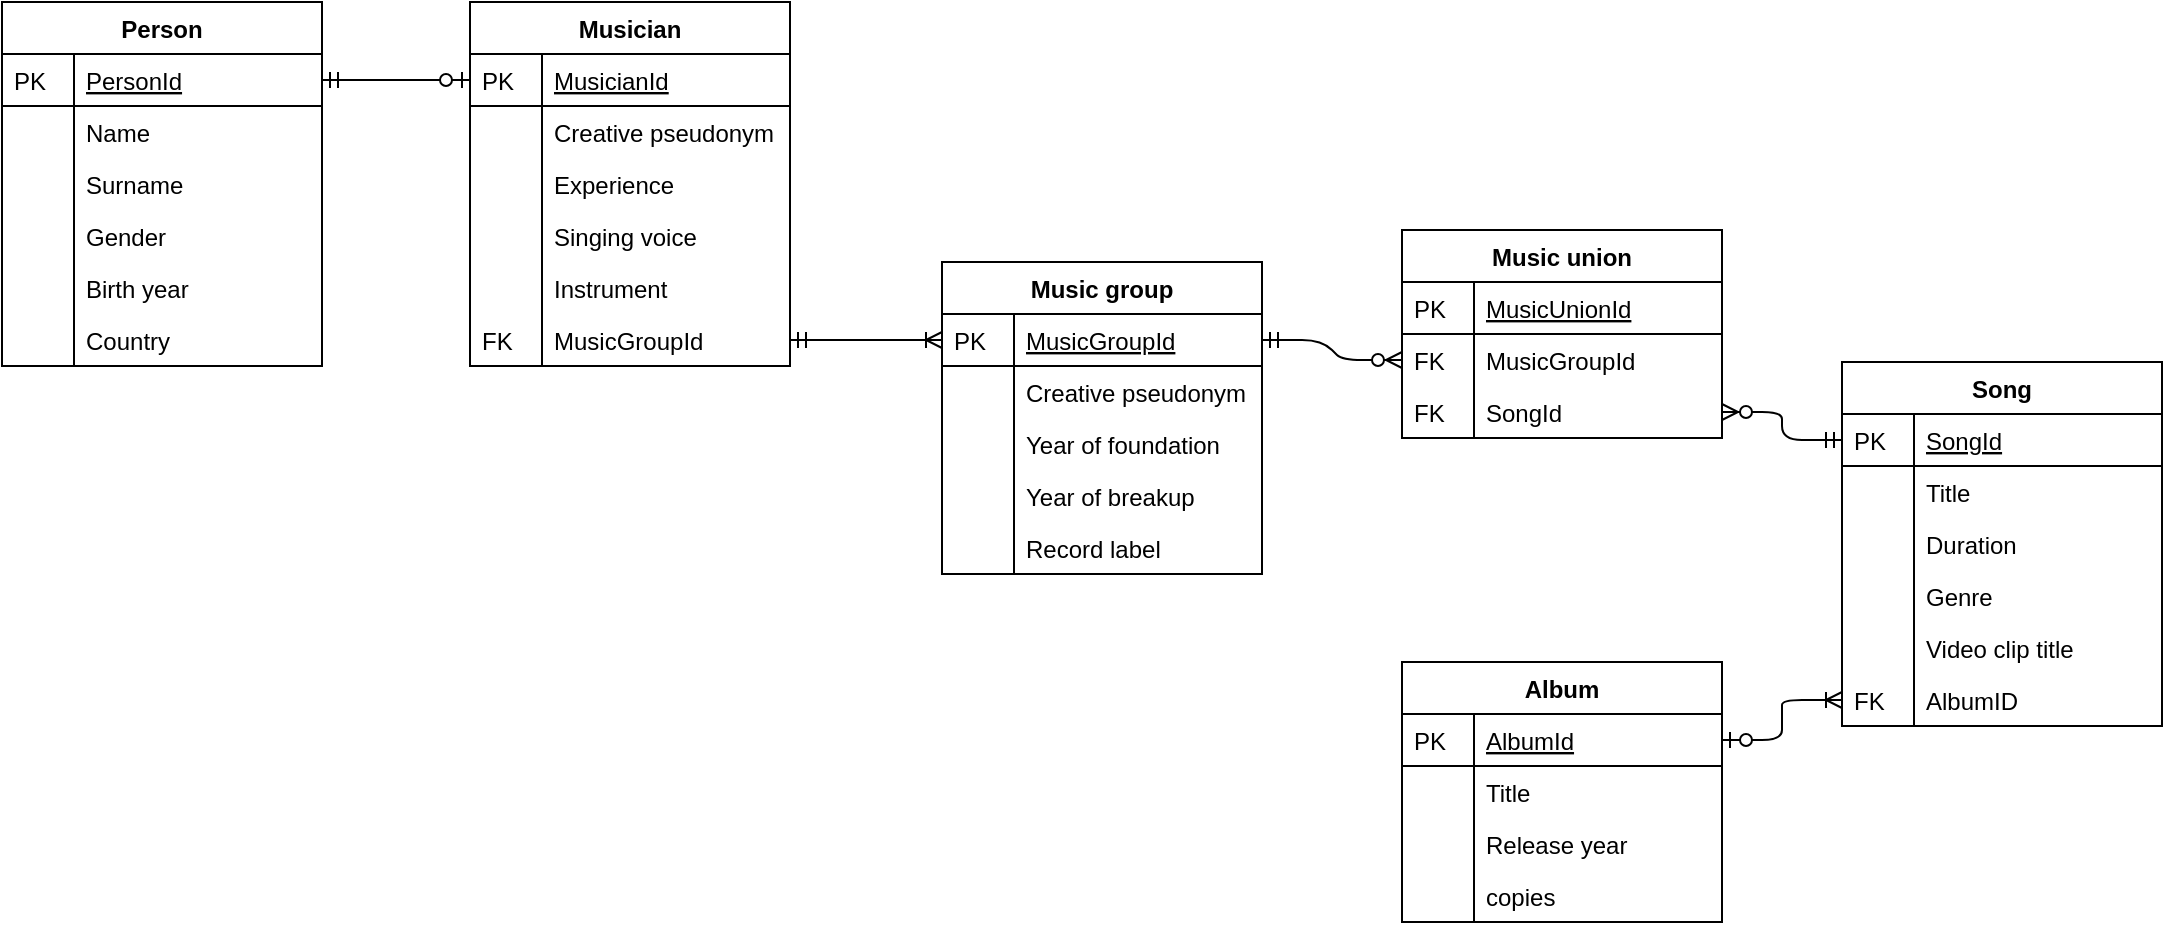 <mxfile version="13.0.3" type="device"><diagram id="C5RBs43oDa-KdzZeNtuy" name="Page-1"><mxGraphModel dx="1138" dy="680" grid="1" gridSize="10" guides="1" tooltips="1" connect="1" arrows="1" fold="1" page="1" pageScale="1" pageWidth="827" pageHeight="1169" math="0" shadow="0"><root><mxCell id="WIyWlLk6GJQsqaUBKTNV-0"/><mxCell id="WIyWlLk6GJQsqaUBKTNV-1" parent="WIyWlLk6GJQsqaUBKTNV-0"/><mxCell id="zkfFHV4jXpPFQw0GAbJ--51" value="Person" style="swimlane;fontStyle=1;childLayout=stackLayout;horizontal=1;startSize=26;horizontalStack=0;resizeParent=1;resizeLast=0;collapsible=1;marginBottom=0;rounded=0;shadow=0;strokeWidth=1;" parent="WIyWlLk6GJQsqaUBKTNV-1" vertex="1"><mxGeometry x="20" y="110" width="160" height="182" as="geometry"><mxRectangle x="20" y="80" width="160" height="26" as="alternateBounds"/></mxGeometry></mxCell><mxCell id="zkfFHV4jXpPFQw0GAbJ--52" value="PersonId" style="shape=partialRectangle;top=0;left=0;right=0;bottom=1;align=left;verticalAlign=top;fillColor=none;spacingLeft=40;spacingRight=4;overflow=hidden;rotatable=0;points=[[0,0.5],[1,0.5]];portConstraint=eastwest;dropTarget=0;rounded=0;shadow=0;strokeWidth=1;fontStyle=4" parent="zkfFHV4jXpPFQw0GAbJ--51" vertex="1"><mxGeometry y="26" width="160" height="26" as="geometry"/></mxCell><mxCell id="zkfFHV4jXpPFQw0GAbJ--53" value="PK" style="shape=partialRectangle;top=0;left=0;bottom=0;fillColor=none;align=left;verticalAlign=top;spacingLeft=4;spacingRight=4;overflow=hidden;rotatable=0;points=[];portConstraint=eastwest;part=1;" parent="zkfFHV4jXpPFQw0GAbJ--52" vertex="1" connectable="0"><mxGeometry width="36" height="26" as="geometry"/></mxCell><mxCell id="zkfFHV4jXpPFQw0GAbJ--54" value="Name" style="shape=partialRectangle;top=0;left=0;right=0;bottom=0;align=left;verticalAlign=top;fillColor=none;spacingLeft=40;spacingRight=4;overflow=hidden;rotatable=0;points=[[0,0.5],[1,0.5]];portConstraint=eastwest;dropTarget=0;rounded=0;shadow=0;strokeWidth=1;" parent="zkfFHV4jXpPFQw0GAbJ--51" vertex="1"><mxGeometry y="52" width="160" height="26" as="geometry"/></mxCell><mxCell id="zkfFHV4jXpPFQw0GAbJ--55" value="" style="shape=partialRectangle;top=0;left=0;bottom=0;fillColor=none;align=left;verticalAlign=top;spacingLeft=4;spacingRight=4;overflow=hidden;rotatable=0;points=[];portConstraint=eastwest;part=1;" parent="zkfFHV4jXpPFQw0GAbJ--54" vertex="1" connectable="0"><mxGeometry width="36" height="26" as="geometry"/></mxCell><mxCell id="uGA3OlZWL2ejDJgMd42N-17" value="Surname" style="shape=partialRectangle;top=0;left=0;right=0;bottom=0;align=left;verticalAlign=top;fillColor=none;spacingLeft=40;spacingRight=4;overflow=hidden;rotatable=0;points=[[0,0.5],[1,0.5]];portConstraint=eastwest;dropTarget=0;rounded=0;shadow=0;strokeWidth=1;" parent="zkfFHV4jXpPFQw0GAbJ--51" vertex="1"><mxGeometry y="78" width="160" height="26" as="geometry"/></mxCell><mxCell id="uGA3OlZWL2ejDJgMd42N-18" value="" style="shape=partialRectangle;top=0;left=0;bottom=0;fillColor=none;align=left;verticalAlign=top;spacingLeft=4;spacingRight=4;overflow=hidden;rotatable=0;points=[];portConstraint=eastwest;part=1;" parent="uGA3OlZWL2ejDJgMd42N-17" vertex="1" connectable="0"><mxGeometry width="36" height="26" as="geometry"/></mxCell><mxCell id="uGA3OlZWL2ejDJgMd42N-19" value="Gender" style="shape=partialRectangle;top=0;left=0;right=0;bottom=0;align=left;verticalAlign=top;fillColor=none;spacingLeft=40;spacingRight=4;overflow=hidden;rotatable=0;points=[[0,0.5],[1,0.5]];portConstraint=eastwest;dropTarget=0;rounded=0;shadow=0;strokeWidth=1;" parent="zkfFHV4jXpPFQw0GAbJ--51" vertex="1"><mxGeometry y="104" width="160" height="26" as="geometry"/></mxCell><mxCell id="uGA3OlZWL2ejDJgMd42N-20" value="" style="shape=partialRectangle;top=0;left=0;bottom=0;fillColor=none;align=left;verticalAlign=top;spacingLeft=4;spacingRight=4;overflow=hidden;rotatable=0;points=[];portConstraint=eastwest;part=1;" parent="uGA3OlZWL2ejDJgMd42N-19" vertex="1" connectable="0"><mxGeometry width="36" height="26" as="geometry"/></mxCell><mxCell id="uGA3OlZWL2ejDJgMd42N-21" value="Birth year" style="shape=partialRectangle;top=0;left=0;right=0;bottom=0;align=left;verticalAlign=top;fillColor=none;spacingLeft=40;spacingRight=4;overflow=hidden;rotatable=0;points=[[0,0.5],[1,0.5]];portConstraint=eastwest;dropTarget=0;rounded=0;shadow=0;strokeWidth=1;" parent="zkfFHV4jXpPFQw0GAbJ--51" vertex="1"><mxGeometry y="130" width="160" height="26" as="geometry"/></mxCell><mxCell id="uGA3OlZWL2ejDJgMd42N-22" value="" style="shape=partialRectangle;top=0;left=0;bottom=0;fillColor=none;align=left;verticalAlign=top;spacingLeft=4;spacingRight=4;overflow=hidden;rotatable=0;points=[];portConstraint=eastwest;part=1;" parent="uGA3OlZWL2ejDJgMd42N-21" vertex="1" connectable="0"><mxGeometry width="36" height="26" as="geometry"/></mxCell><mxCell id="uGA3OlZWL2ejDJgMd42N-23" value="Country" style="shape=partialRectangle;top=0;left=0;right=0;bottom=0;align=left;verticalAlign=top;fillColor=none;spacingLeft=40;spacingRight=4;overflow=hidden;rotatable=0;points=[[0,0.5],[1,0.5]];portConstraint=eastwest;dropTarget=0;rounded=0;shadow=0;strokeWidth=1;" parent="zkfFHV4jXpPFQw0GAbJ--51" vertex="1"><mxGeometry y="156" width="160" height="26" as="geometry"/></mxCell><mxCell id="uGA3OlZWL2ejDJgMd42N-24" value="" style="shape=partialRectangle;top=0;left=0;bottom=0;fillColor=none;align=left;verticalAlign=top;spacingLeft=4;spacingRight=4;overflow=hidden;rotatable=0;points=[];portConstraint=eastwest;part=1;" parent="uGA3OlZWL2ejDJgMd42N-23" vertex="1" connectable="0"><mxGeometry width="36" height="26" as="geometry"/></mxCell><mxCell id="iMLripNdl0vQBGe7_HyV-18" value="" style="edgeStyle=entityRelationEdgeStyle;fontSize=12;html=1;endArrow=ERzeroToOne;startArrow=ERmandOne;exitX=1;exitY=0.5;exitDx=0;exitDy=0;entryX=0;entryY=0.5;entryDx=0;entryDy=0;" edge="1" parent="WIyWlLk6GJQsqaUBKTNV-1" source="zkfFHV4jXpPFQw0GAbJ--52" target="uGA3OlZWL2ejDJgMd42N-26"><mxGeometry width="100" height="100" relative="1" as="geometry"><mxPoint x="480" y="340" as="sourcePoint"/><mxPoint x="580" y="240" as="targetPoint"/></mxGeometry></mxCell><mxCell id="uGA3OlZWL2ejDJgMd42N-25" value="Musician" style="swimlane;fontStyle=1;childLayout=stackLayout;horizontal=1;startSize=26;horizontalStack=0;resizeParent=1;resizeLast=0;collapsible=1;marginBottom=0;rounded=0;shadow=0;strokeWidth=1;" parent="WIyWlLk6GJQsqaUBKTNV-1" vertex="1"><mxGeometry x="254" y="110" width="160" height="182" as="geometry"><mxRectangle x="20" y="80" width="160" height="26" as="alternateBounds"/></mxGeometry></mxCell><mxCell id="uGA3OlZWL2ejDJgMd42N-26" value="MusicianId" style="shape=partialRectangle;top=0;left=0;right=0;bottom=1;align=left;verticalAlign=top;fillColor=none;spacingLeft=40;spacingRight=4;overflow=hidden;rotatable=0;points=[[0,0.5],[1,0.5]];portConstraint=eastwest;dropTarget=0;rounded=0;shadow=0;strokeWidth=1;fontStyle=4" parent="uGA3OlZWL2ejDJgMd42N-25" vertex="1"><mxGeometry y="26" width="160" height="26" as="geometry"/></mxCell><mxCell id="uGA3OlZWL2ejDJgMd42N-27" value="PK" style="shape=partialRectangle;top=0;left=0;bottom=0;fillColor=none;align=left;verticalAlign=top;spacingLeft=4;spacingRight=4;overflow=hidden;rotatable=0;points=[];portConstraint=eastwest;part=1;" parent="uGA3OlZWL2ejDJgMd42N-26" vertex="1" connectable="0"><mxGeometry width="36" height="26" as="geometry"/></mxCell><mxCell id="uGA3OlZWL2ejDJgMd42N-28" value="Creative pseudonym" style="shape=partialRectangle;top=0;left=0;right=0;bottom=0;align=left;verticalAlign=top;fillColor=none;spacingLeft=40;spacingRight=4;overflow=hidden;rotatable=0;points=[[0,0.5],[1,0.5]];portConstraint=eastwest;dropTarget=0;rounded=0;shadow=0;strokeWidth=1;" parent="uGA3OlZWL2ejDJgMd42N-25" vertex="1"><mxGeometry y="52" width="160" height="26" as="geometry"/></mxCell><mxCell id="uGA3OlZWL2ejDJgMd42N-29" value="" style="shape=partialRectangle;top=0;left=0;bottom=0;fillColor=none;align=left;verticalAlign=top;spacingLeft=4;spacingRight=4;overflow=hidden;rotatable=0;points=[];portConstraint=eastwest;part=1;" parent="uGA3OlZWL2ejDJgMd42N-28" vertex="1" connectable="0"><mxGeometry width="36" height="26" as="geometry"/></mxCell><mxCell id="uGA3OlZWL2ejDJgMd42N-30" value="Experience" style="shape=partialRectangle;top=0;left=0;right=0;bottom=0;align=left;verticalAlign=top;fillColor=none;spacingLeft=40;spacingRight=4;overflow=hidden;rotatable=0;points=[[0,0.5],[1,0.5]];portConstraint=eastwest;dropTarget=0;rounded=0;shadow=0;strokeWidth=1;" parent="uGA3OlZWL2ejDJgMd42N-25" vertex="1"><mxGeometry y="78" width="160" height="26" as="geometry"/></mxCell><mxCell id="uGA3OlZWL2ejDJgMd42N-31" value="" style="shape=partialRectangle;top=0;left=0;bottom=0;fillColor=none;align=left;verticalAlign=top;spacingLeft=4;spacingRight=4;overflow=hidden;rotatable=0;points=[];portConstraint=eastwest;part=1;" parent="uGA3OlZWL2ejDJgMd42N-30" vertex="1" connectable="0"><mxGeometry width="36" height="26" as="geometry"/></mxCell><mxCell id="uGA3OlZWL2ejDJgMd42N-32" value="Singing voice" style="shape=partialRectangle;top=0;left=0;right=0;bottom=0;align=left;verticalAlign=top;fillColor=none;spacingLeft=40;spacingRight=4;overflow=hidden;rotatable=0;points=[[0,0.5],[1,0.5]];portConstraint=eastwest;dropTarget=0;rounded=0;shadow=0;strokeWidth=1;" parent="uGA3OlZWL2ejDJgMd42N-25" vertex="1"><mxGeometry y="104" width="160" height="26" as="geometry"/></mxCell><mxCell id="uGA3OlZWL2ejDJgMd42N-33" value="" style="shape=partialRectangle;top=0;left=0;bottom=0;fillColor=none;align=left;verticalAlign=top;spacingLeft=4;spacingRight=4;overflow=hidden;rotatable=0;points=[];portConstraint=eastwest;part=1;" parent="uGA3OlZWL2ejDJgMd42N-32" vertex="1" connectable="0"><mxGeometry width="36" height="26" as="geometry"/></mxCell><mxCell id="uGA3OlZWL2ejDJgMd42N-34" value="Instrument" style="shape=partialRectangle;top=0;left=0;right=0;bottom=0;align=left;verticalAlign=top;fillColor=none;spacingLeft=40;spacingRight=4;overflow=hidden;rotatable=0;points=[[0,0.5],[1,0.5]];portConstraint=eastwest;dropTarget=0;rounded=0;shadow=0;strokeWidth=1;" parent="uGA3OlZWL2ejDJgMd42N-25" vertex="1"><mxGeometry y="130" width="160" height="26" as="geometry"/></mxCell><mxCell id="uGA3OlZWL2ejDJgMd42N-35" value="" style="shape=partialRectangle;top=0;left=0;bottom=0;fillColor=none;align=left;verticalAlign=top;spacingLeft=4;spacingRight=4;overflow=hidden;rotatable=0;points=[];portConstraint=eastwest;part=1;" parent="uGA3OlZWL2ejDJgMd42N-34" vertex="1" connectable="0"><mxGeometry width="36" height="26" as="geometry"/></mxCell><mxCell id="uGA3OlZWL2ejDJgMd42N-36" value="MusicGroupId" style="shape=partialRectangle;top=0;left=0;right=0;bottom=0;align=left;verticalAlign=top;fillColor=none;spacingLeft=40;spacingRight=4;overflow=hidden;rotatable=0;points=[[0,0.5],[1,0.5]];portConstraint=eastwest;dropTarget=0;rounded=0;shadow=0;strokeWidth=1;" parent="uGA3OlZWL2ejDJgMd42N-25" vertex="1"><mxGeometry y="156" width="160" height="26" as="geometry"/></mxCell><mxCell id="uGA3OlZWL2ejDJgMd42N-37" value="FK" style="shape=partialRectangle;top=0;left=0;bottom=0;fillColor=none;align=left;verticalAlign=top;spacingLeft=4;spacingRight=4;overflow=hidden;rotatable=0;points=[];portConstraint=eastwest;part=1;" parent="uGA3OlZWL2ejDJgMd42N-36" vertex="1" connectable="0"><mxGeometry width="36" height="26" as="geometry"/></mxCell><mxCell id="iMLripNdl0vQBGe7_HyV-21" value="" style="edgeStyle=entityRelationEdgeStyle;fontSize=12;html=1;endArrow=ERzeroToMany;startArrow=ERmandOne;exitX=1;exitY=0.5;exitDx=0;exitDy=0;entryX=0;entryY=0.5;entryDx=0;entryDy=0;" edge="1" parent="WIyWlLk6GJQsqaUBKTNV-1" source="uGA3OlZWL2ejDJgMd42N-13" target="iMLripNdl0vQBGe7_HyV-5"><mxGeometry width="100" height="100" relative="1" as="geometry"><mxPoint x="620" y="340" as="sourcePoint"/><mxPoint x="720" y="240" as="targetPoint"/></mxGeometry></mxCell><mxCell id="uGA3OlZWL2ejDJgMd42N-12" value="Music group" style="swimlane;fontStyle=1;childLayout=stackLayout;horizontal=1;startSize=26;horizontalStack=0;resizeParent=1;resizeLast=0;collapsible=1;marginBottom=0;rounded=0;shadow=0;strokeWidth=1;" parent="WIyWlLk6GJQsqaUBKTNV-1" vertex="1"><mxGeometry x="490" y="240" width="160" height="156" as="geometry"><mxRectangle x="20" y="80" width="160" height="26" as="alternateBounds"/></mxGeometry></mxCell><mxCell id="uGA3OlZWL2ejDJgMd42N-13" value="MusicGroupId" style="shape=partialRectangle;top=0;left=0;right=0;bottom=1;align=left;verticalAlign=top;fillColor=none;spacingLeft=40;spacingRight=4;overflow=hidden;rotatable=0;points=[[0,0.5],[1,0.5]];portConstraint=eastwest;dropTarget=0;rounded=0;shadow=0;strokeWidth=1;fontStyle=4" parent="uGA3OlZWL2ejDJgMd42N-12" vertex="1"><mxGeometry y="26" width="160" height="26" as="geometry"/></mxCell><mxCell id="uGA3OlZWL2ejDJgMd42N-14" value="PK" style="shape=partialRectangle;top=0;left=0;bottom=0;fillColor=none;align=left;verticalAlign=top;spacingLeft=4;spacingRight=4;overflow=hidden;rotatable=0;points=[];portConstraint=eastwest;part=1;" parent="uGA3OlZWL2ejDJgMd42N-13" vertex="1" connectable="0"><mxGeometry width="36" height="26" as="geometry"/></mxCell><mxCell id="uGA3OlZWL2ejDJgMd42N-15" value="Creative pseudonym" style="shape=partialRectangle;top=0;left=0;right=0;bottom=0;align=left;verticalAlign=top;fillColor=none;spacingLeft=40;spacingRight=4;overflow=hidden;rotatable=0;points=[[0,0.5],[1,0.5]];portConstraint=eastwest;dropTarget=0;rounded=0;shadow=0;strokeWidth=1;" parent="uGA3OlZWL2ejDJgMd42N-12" vertex="1"><mxGeometry y="52" width="160" height="26" as="geometry"/></mxCell><mxCell id="uGA3OlZWL2ejDJgMd42N-16" value="" style="shape=partialRectangle;top=0;left=0;bottom=0;fillColor=none;align=left;verticalAlign=top;spacingLeft=4;spacingRight=4;overflow=hidden;rotatable=0;points=[];portConstraint=eastwest;part=1;" parent="uGA3OlZWL2ejDJgMd42N-15" vertex="1" connectable="0"><mxGeometry width="36" height="26" as="geometry"/></mxCell><mxCell id="uGA3OlZWL2ejDJgMd42N-73" value="Year of foundation" style="shape=partialRectangle;top=0;left=0;right=0;bottom=0;align=left;verticalAlign=top;fillColor=none;spacingLeft=40;spacingRight=4;overflow=hidden;rotatable=0;points=[[0,0.5],[1,0.5]];portConstraint=eastwest;dropTarget=0;rounded=0;shadow=0;strokeWidth=1;" parent="uGA3OlZWL2ejDJgMd42N-12" vertex="1"><mxGeometry y="78" width="160" height="26" as="geometry"/></mxCell><mxCell id="uGA3OlZWL2ejDJgMd42N-74" value="" style="shape=partialRectangle;top=0;left=0;bottom=0;fillColor=none;align=left;verticalAlign=top;spacingLeft=4;spacingRight=4;overflow=hidden;rotatable=0;points=[];portConstraint=eastwest;part=1;" parent="uGA3OlZWL2ejDJgMd42N-73" vertex="1" connectable="0"><mxGeometry width="36" height="26" as="geometry"/></mxCell><mxCell id="uGA3OlZWL2ejDJgMd42N-75" value="Year of breakup" style="shape=partialRectangle;top=0;left=0;right=0;bottom=0;align=left;verticalAlign=top;fillColor=none;spacingLeft=40;spacingRight=4;overflow=hidden;rotatable=0;points=[[0,0.5],[1,0.5]];portConstraint=eastwest;dropTarget=0;rounded=0;shadow=0;strokeWidth=1;" parent="uGA3OlZWL2ejDJgMd42N-12" vertex="1"><mxGeometry y="104" width="160" height="26" as="geometry"/></mxCell><mxCell id="uGA3OlZWL2ejDJgMd42N-76" value="" style="shape=partialRectangle;top=0;left=0;bottom=0;fillColor=none;align=left;verticalAlign=top;spacingLeft=4;spacingRight=4;overflow=hidden;rotatable=0;points=[];portConstraint=eastwest;part=1;" parent="uGA3OlZWL2ejDJgMd42N-75" vertex="1" connectable="0"><mxGeometry width="36" height="26" as="geometry"/></mxCell><mxCell id="uGA3OlZWL2ejDJgMd42N-77" value="Record label" style="shape=partialRectangle;top=0;left=0;right=0;bottom=0;align=left;verticalAlign=top;fillColor=none;spacingLeft=40;spacingRight=4;overflow=hidden;rotatable=0;points=[[0,0.5],[1,0.5]];portConstraint=eastwest;dropTarget=0;rounded=0;shadow=0;strokeWidth=1;" parent="uGA3OlZWL2ejDJgMd42N-12" vertex="1"><mxGeometry y="130" width="160" height="26" as="geometry"/></mxCell><mxCell id="uGA3OlZWL2ejDJgMd42N-78" value="" style="shape=partialRectangle;top=0;left=0;bottom=0;fillColor=none;align=left;verticalAlign=top;spacingLeft=4;spacingRight=4;overflow=hidden;rotatable=0;points=[];portConstraint=eastwest;part=1;" parent="uGA3OlZWL2ejDJgMd42N-77" vertex="1" connectable="0"><mxGeometry width="36" height="26" as="geometry"/></mxCell><mxCell id="iMLripNdl0vQBGe7_HyV-0" value="Music union" style="swimlane;fontStyle=1;childLayout=stackLayout;horizontal=1;startSize=26;horizontalStack=0;resizeParent=1;resizeLast=0;collapsible=1;marginBottom=0;rounded=0;shadow=0;strokeWidth=1;" vertex="1" parent="WIyWlLk6GJQsqaUBKTNV-1"><mxGeometry x="720" y="224" width="160" height="104" as="geometry"><mxRectangle x="20" y="80" width="160" height="26" as="alternateBounds"/></mxGeometry></mxCell><mxCell id="iMLripNdl0vQBGe7_HyV-1" value="MusicUnionId" style="shape=partialRectangle;top=0;left=0;right=0;bottom=1;align=left;verticalAlign=top;fillColor=none;spacingLeft=40;spacingRight=4;overflow=hidden;rotatable=0;points=[[0,0.5],[1,0.5]];portConstraint=eastwest;dropTarget=0;rounded=0;shadow=0;strokeWidth=1;fontStyle=4" vertex="1" parent="iMLripNdl0vQBGe7_HyV-0"><mxGeometry y="26" width="160" height="26" as="geometry"/></mxCell><mxCell id="iMLripNdl0vQBGe7_HyV-2" value="PK" style="shape=partialRectangle;top=0;left=0;bottom=0;fillColor=none;align=left;verticalAlign=top;spacingLeft=4;spacingRight=4;overflow=hidden;rotatable=0;points=[];portConstraint=eastwest;part=1;" vertex="1" connectable="0" parent="iMLripNdl0vQBGe7_HyV-1"><mxGeometry width="36" height="26" as="geometry"/></mxCell><mxCell id="iMLripNdl0vQBGe7_HyV-5" value="MusicGroupId" style="shape=partialRectangle;top=0;left=0;right=0;bottom=0;align=left;verticalAlign=top;fillColor=none;spacingLeft=40;spacingRight=4;overflow=hidden;rotatable=0;points=[[0,0.5],[1,0.5]];portConstraint=eastwest;dropTarget=0;rounded=0;shadow=0;strokeWidth=1;" vertex="1" parent="iMLripNdl0vQBGe7_HyV-0"><mxGeometry y="52" width="160" height="26" as="geometry"/></mxCell><mxCell id="iMLripNdl0vQBGe7_HyV-6" value="FK" style="shape=partialRectangle;top=0;left=0;bottom=0;fillColor=none;align=left;verticalAlign=top;spacingLeft=4;spacingRight=4;overflow=hidden;rotatable=0;points=[];portConstraint=eastwest;part=1;" vertex="1" connectable="0" parent="iMLripNdl0vQBGe7_HyV-5"><mxGeometry width="36" height="26" as="geometry"/></mxCell><mxCell id="iMLripNdl0vQBGe7_HyV-7" value="SongId" style="shape=partialRectangle;top=0;left=0;right=0;bottom=0;align=left;verticalAlign=top;fillColor=none;spacingLeft=40;spacingRight=4;overflow=hidden;rotatable=0;points=[[0,0.5],[1,0.5]];portConstraint=eastwest;dropTarget=0;rounded=0;shadow=0;strokeWidth=1;" vertex="1" parent="iMLripNdl0vQBGe7_HyV-0"><mxGeometry y="78" width="160" height="26" as="geometry"/></mxCell><mxCell id="iMLripNdl0vQBGe7_HyV-8" value="FK" style="shape=partialRectangle;top=0;left=0;bottom=0;fillColor=none;align=left;verticalAlign=top;spacingLeft=4;spacingRight=4;overflow=hidden;rotatable=0;points=[];portConstraint=eastwest;part=1;" vertex="1" connectable="0" parent="iMLripNdl0vQBGe7_HyV-7"><mxGeometry width="36" height="26" as="geometry"/></mxCell><mxCell id="iMLripNdl0vQBGe7_HyV-24" value="" style="edgeStyle=entityRelationEdgeStyle;fontSize=12;html=1;endArrow=ERoneToMany;startArrow=ERzeroToOne;exitX=1;exitY=0.5;exitDx=0;exitDy=0;entryX=0;entryY=0.5;entryDx=0;entryDy=0;" edge="1" parent="WIyWlLk6GJQsqaUBKTNV-1" source="uGA3OlZWL2ejDJgMd42N-3" target="uGA3OlZWL2ejDJgMd42N-51"><mxGeometry width="100" height="100" relative="1" as="geometry"><mxPoint x="570" y="350" as="sourcePoint"/><mxPoint x="670" y="250" as="targetPoint"/></mxGeometry></mxCell><mxCell id="uGA3OlZWL2ejDJgMd42N-2" value="Album" style="swimlane;fontStyle=1;childLayout=stackLayout;horizontal=1;startSize=26;horizontalStack=0;resizeParent=1;resizeLast=0;collapsible=1;marginBottom=0;rounded=0;shadow=0;strokeWidth=1;" parent="WIyWlLk6GJQsqaUBKTNV-1" vertex="1"><mxGeometry x="720" y="440" width="160" height="130" as="geometry"><mxRectangle x="20" y="80" width="160" height="26" as="alternateBounds"/></mxGeometry></mxCell><mxCell id="uGA3OlZWL2ejDJgMd42N-3" value="AlbumId" style="shape=partialRectangle;top=0;left=0;right=0;bottom=1;align=left;verticalAlign=top;fillColor=none;spacingLeft=40;spacingRight=4;overflow=hidden;rotatable=0;points=[[0,0.5],[1,0.5]];portConstraint=eastwest;dropTarget=0;rounded=0;shadow=0;strokeWidth=1;fontStyle=4" parent="uGA3OlZWL2ejDJgMd42N-2" vertex="1"><mxGeometry y="26" width="160" height="26" as="geometry"/></mxCell><mxCell id="uGA3OlZWL2ejDJgMd42N-4" value="PK" style="shape=partialRectangle;top=0;left=0;bottom=0;fillColor=none;align=left;verticalAlign=top;spacingLeft=4;spacingRight=4;overflow=hidden;rotatable=0;points=[];portConstraint=eastwest;part=1;" parent="uGA3OlZWL2ejDJgMd42N-3" vertex="1" connectable="0"><mxGeometry width="36" height="26" as="geometry"/></mxCell><mxCell id="uGA3OlZWL2ejDJgMd42N-5" value="Title" style="shape=partialRectangle;top=0;left=0;right=0;bottom=0;align=left;verticalAlign=top;fillColor=none;spacingLeft=40;spacingRight=4;overflow=hidden;rotatable=0;points=[[0,0.5],[1,0.5]];portConstraint=eastwest;dropTarget=0;rounded=0;shadow=0;strokeWidth=1;" parent="uGA3OlZWL2ejDJgMd42N-2" vertex="1"><mxGeometry y="52" width="160" height="26" as="geometry"/></mxCell><mxCell id="uGA3OlZWL2ejDJgMd42N-6" value="" style="shape=partialRectangle;top=0;left=0;bottom=0;fillColor=none;align=left;verticalAlign=top;spacingLeft=4;spacingRight=4;overflow=hidden;rotatable=0;points=[];portConstraint=eastwest;part=1;" parent="uGA3OlZWL2ejDJgMd42N-5" vertex="1" connectable="0"><mxGeometry width="36" height="26" as="geometry"/></mxCell><mxCell id="uGA3OlZWL2ejDJgMd42N-58" value="Release year" style="shape=partialRectangle;top=0;left=0;right=0;bottom=0;align=left;verticalAlign=top;fillColor=none;spacingLeft=40;spacingRight=4;overflow=hidden;rotatable=0;points=[[0,0.5],[1,0.5]];portConstraint=eastwest;dropTarget=0;rounded=0;shadow=0;strokeWidth=1;" parent="uGA3OlZWL2ejDJgMd42N-2" vertex="1"><mxGeometry y="78" width="160" height="26" as="geometry"/></mxCell><mxCell id="uGA3OlZWL2ejDJgMd42N-59" value="" style="shape=partialRectangle;top=0;left=0;bottom=0;fillColor=none;align=left;verticalAlign=top;spacingLeft=4;spacingRight=4;overflow=hidden;rotatable=0;points=[];portConstraint=eastwest;part=1;" parent="uGA3OlZWL2ejDJgMd42N-58" vertex="1" connectable="0"><mxGeometry width="36" height="26" as="geometry"/></mxCell><mxCell id="uGA3OlZWL2ejDJgMd42N-60" value="copies" style="shape=partialRectangle;top=0;left=0;right=0;bottom=0;align=left;verticalAlign=top;fillColor=none;spacingLeft=40;spacingRight=4;overflow=hidden;rotatable=0;points=[[0,0.5],[1,0.5]];portConstraint=eastwest;dropTarget=0;rounded=0;shadow=0;strokeWidth=1;" parent="uGA3OlZWL2ejDJgMd42N-2" vertex="1"><mxGeometry y="104" width="160" height="26" as="geometry"/></mxCell><mxCell id="uGA3OlZWL2ejDJgMd42N-61" value="" style="shape=partialRectangle;top=0;left=0;bottom=0;fillColor=none;align=left;verticalAlign=top;spacingLeft=4;spacingRight=4;overflow=hidden;rotatable=0;points=[];portConstraint=eastwest;part=1;" parent="uGA3OlZWL2ejDJgMd42N-60" vertex="1" connectable="0"><mxGeometry width="36" height="26" as="geometry"/></mxCell><mxCell id="iMLripNdl0vQBGe7_HyV-26" value="" style="edgeStyle=entityRelationEdgeStyle;fontSize=12;html=1;endArrow=ERzeroToMany;startArrow=ERmandOne;" edge="1" parent="WIyWlLk6GJQsqaUBKTNV-1" source="uGA3OlZWL2ejDJgMd42N-41" target="iMLripNdl0vQBGe7_HyV-7"><mxGeometry width="100" height="100" relative="1" as="geometry"><mxPoint x="540" y="440" as="sourcePoint"/><mxPoint x="490" y="480" as="targetPoint"/></mxGeometry></mxCell><mxCell id="uGA3OlZWL2ejDJgMd42N-40" value="Song" style="swimlane;fontStyle=1;childLayout=stackLayout;horizontal=1;startSize=26;horizontalStack=0;resizeParent=1;resizeLast=0;collapsible=1;marginBottom=0;rounded=0;shadow=0;strokeWidth=1;" parent="WIyWlLk6GJQsqaUBKTNV-1" vertex="1"><mxGeometry x="940" y="290" width="160" height="182" as="geometry"><mxRectangle x="20" y="80" width="160" height="26" as="alternateBounds"/></mxGeometry></mxCell><mxCell id="uGA3OlZWL2ejDJgMd42N-41" value="SongId" style="shape=partialRectangle;top=0;left=0;right=0;bottom=1;align=left;verticalAlign=top;fillColor=none;spacingLeft=40;spacingRight=4;overflow=hidden;rotatable=0;points=[[0,0.5],[1,0.5]];portConstraint=eastwest;dropTarget=0;rounded=0;shadow=0;strokeWidth=1;fontStyle=4" parent="uGA3OlZWL2ejDJgMd42N-40" vertex="1"><mxGeometry y="26" width="160" height="26" as="geometry"/></mxCell><mxCell id="uGA3OlZWL2ejDJgMd42N-42" value="PK" style="shape=partialRectangle;top=0;left=0;bottom=0;fillColor=none;align=left;verticalAlign=top;spacingLeft=4;spacingRight=4;overflow=hidden;rotatable=0;points=[];portConstraint=eastwest;part=1;" parent="uGA3OlZWL2ejDJgMd42N-41" vertex="1" connectable="0"><mxGeometry width="36" height="26" as="geometry"/></mxCell><mxCell id="uGA3OlZWL2ejDJgMd42N-43" value="Title" style="shape=partialRectangle;top=0;left=0;right=0;bottom=0;align=left;verticalAlign=top;fillColor=none;spacingLeft=40;spacingRight=4;overflow=hidden;rotatable=0;points=[[0,0.5],[1,0.5]];portConstraint=eastwest;dropTarget=0;rounded=0;shadow=0;strokeWidth=1;" parent="uGA3OlZWL2ejDJgMd42N-40" vertex="1"><mxGeometry y="52" width="160" height="26" as="geometry"/></mxCell><mxCell id="uGA3OlZWL2ejDJgMd42N-44" value="" style="shape=partialRectangle;top=0;left=0;bottom=0;fillColor=none;align=left;verticalAlign=top;spacingLeft=4;spacingRight=4;overflow=hidden;rotatable=0;points=[];portConstraint=eastwest;part=1;" parent="uGA3OlZWL2ejDJgMd42N-43" vertex="1" connectable="0"><mxGeometry width="36" height="26" as="geometry"/></mxCell><mxCell id="uGA3OlZWL2ejDJgMd42N-45" value="Duration" style="shape=partialRectangle;top=0;left=0;right=0;bottom=0;align=left;verticalAlign=top;fillColor=none;spacingLeft=40;spacingRight=4;overflow=hidden;rotatable=0;points=[[0,0.5],[1,0.5]];portConstraint=eastwest;dropTarget=0;rounded=0;shadow=0;strokeWidth=1;" parent="uGA3OlZWL2ejDJgMd42N-40" vertex="1"><mxGeometry y="78" width="160" height="26" as="geometry"/></mxCell><mxCell id="uGA3OlZWL2ejDJgMd42N-46" value="" style="shape=partialRectangle;top=0;left=0;bottom=0;fillColor=none;align=left;verticalAlign=top;spacingLeft=4;spacingRight=4;overflow=hidden;rotatable=0;points=[];portConstraint=eastwest;part=1;" parent="uGA3OlZWL2ejDJgMd42N-45" vertex="1" connectable="0"><mxGeometry width="36" height="26" as="geometry"/></mxCell><mxCell id="uGA3OlZWL2ejDJgMd42N-47" value="Genre" style="shape=partialRectangle;top=0;left=0;right=0;bottom=0;align=left;verticalAlign=top;fillColor=none;spacingLeft=40;spacingRight=4;overflow=hidden;rotatable=0;points=[[0,0.5],[1,0.5]];portConstraint=eastwest;dropTarget=0;rounded=0;shadow=0;strokeWidth=1;" parent="uGA3OlZWL2ejDJgMd42N-40" vertex="1"><mxGeometry y="104" width="160" height="26" as="geometry"/></mxCell><mxCell id="uGA3OlZWL2ejDJgMd42N-48" value="" style="shape=partialRectangle;top=0;left=0;bottom=0;fillColor=none;align=left;verticalAlign=top;spacingLeft=4;spacingRight=4;overflow=hidden;rotatable=0;points=[];portConstraint=eastwest;part=1;" parent="uGA3OlZWL2ejDJgMd42N-47" vertex="1" connectable="0"><mxGeometry width="36" height="26" as="geometry"/></mxCell><mxCell id="uGA3OlZWL2ejDJgMd42N-49" value="Video clip title" style="shape=partialRectangle;top=0;left=0;right=0;bottom=0;align=left;verticalAlign=top;fillColor=none;spacingLeft=40;spacingRight=4;overflow=hidden;rotatable=0;points=[[0,0.5],[1,0.5]];portConstraint=eastwest;dropTarget=0;rounded=0;shadow=0;strokeWidth=1;" parent="uGA3OlZWL2ejDJgMd42N-40" vertex="1"><mxGeometry y="130" width="160" height="26" as="geometry"/></mxCell><mxCell id="uGA3OlZWL2ejDJgMd42N-50" value="" style="shape=partialRectangle;top=0;left=0;bottom=0;fillColor=none;align=left;verticalAlign=top;spacingLeft=4;spacingRight=4;overflow=hidden;rotatable=0;points=[];portConstraint=eastwest;part=1;" parent="uGA3OlZWL2ejDJgMd42N-49" vertex="1" connectable="0"><mxGeometry width="36" height="26" as="geometry"/></mxCell><mxCell id="uGA3OlZWL2ejDJgMd42N-51" value="AlbumID" style="shape=partialRectangle;top=0;left=0;right=0;bottom=0;align=left;verticalAlign=top;fillColor=none;spacingLeft=40;spacingRight=4;overflow=hidden;rotatable=0;points=[[0,0.5],[1,0.5]];portConstraint=eastwest;dropTarget=0;rounded=0;shadow=0;strokeWidth=1;" parent="uGA3OlZWL2ejDJgMd42N-40" vertex="1"><mxGeometry y="156" width="160" height="26" as="geometry"/></mxCell><mxCell id="uGA3OlZWL2ejDJgMd42N-52" value="FK" style="shape=partialRectangle;top=0;left=0;bottom=0;fillColor=none;align=left;verticalAlign=top;spacingLeft=4;spacingRight=4;overflow=hidden;rotatable=0;points=[];portConstraint=eastwest;part=1;" parent="uGA3OlZWL2ejDJgMd42N-51" vertex="1" connectable="0"><mxGeometry width="36" height="26" as="geometry"/></mxCell><mxCell id="iMLripNdl0vQBGe7_HyV-27" value="" style="edgeStyle=entityRelationEdgeStyle;fontSize=12;html=1;endArrow=ERoneToMany;startArrow=ERmandOne;exitX=1;exitY=0.5;exitDx=0;exitDy=0;entryX=0;entryY=0.5;entryDx=0;entryDy=0;" edge="1" parent="WIyWlLk6GJQsqaUBKTNV-1" source="uGA3OlZWL2ejDJgMd42N-36" target="uGA3OlZWL2ejDJgMd42N-13"><mxGeometry width="100" height="100" relative="1" as="geometry"><mxPoint x="520" y="350" as="sourcePoint"/><mxPoint x="620" y="250" as="targetPoint"/></mxGeometry></mxCell></root></mxGraphModel></diagram></mxfile>